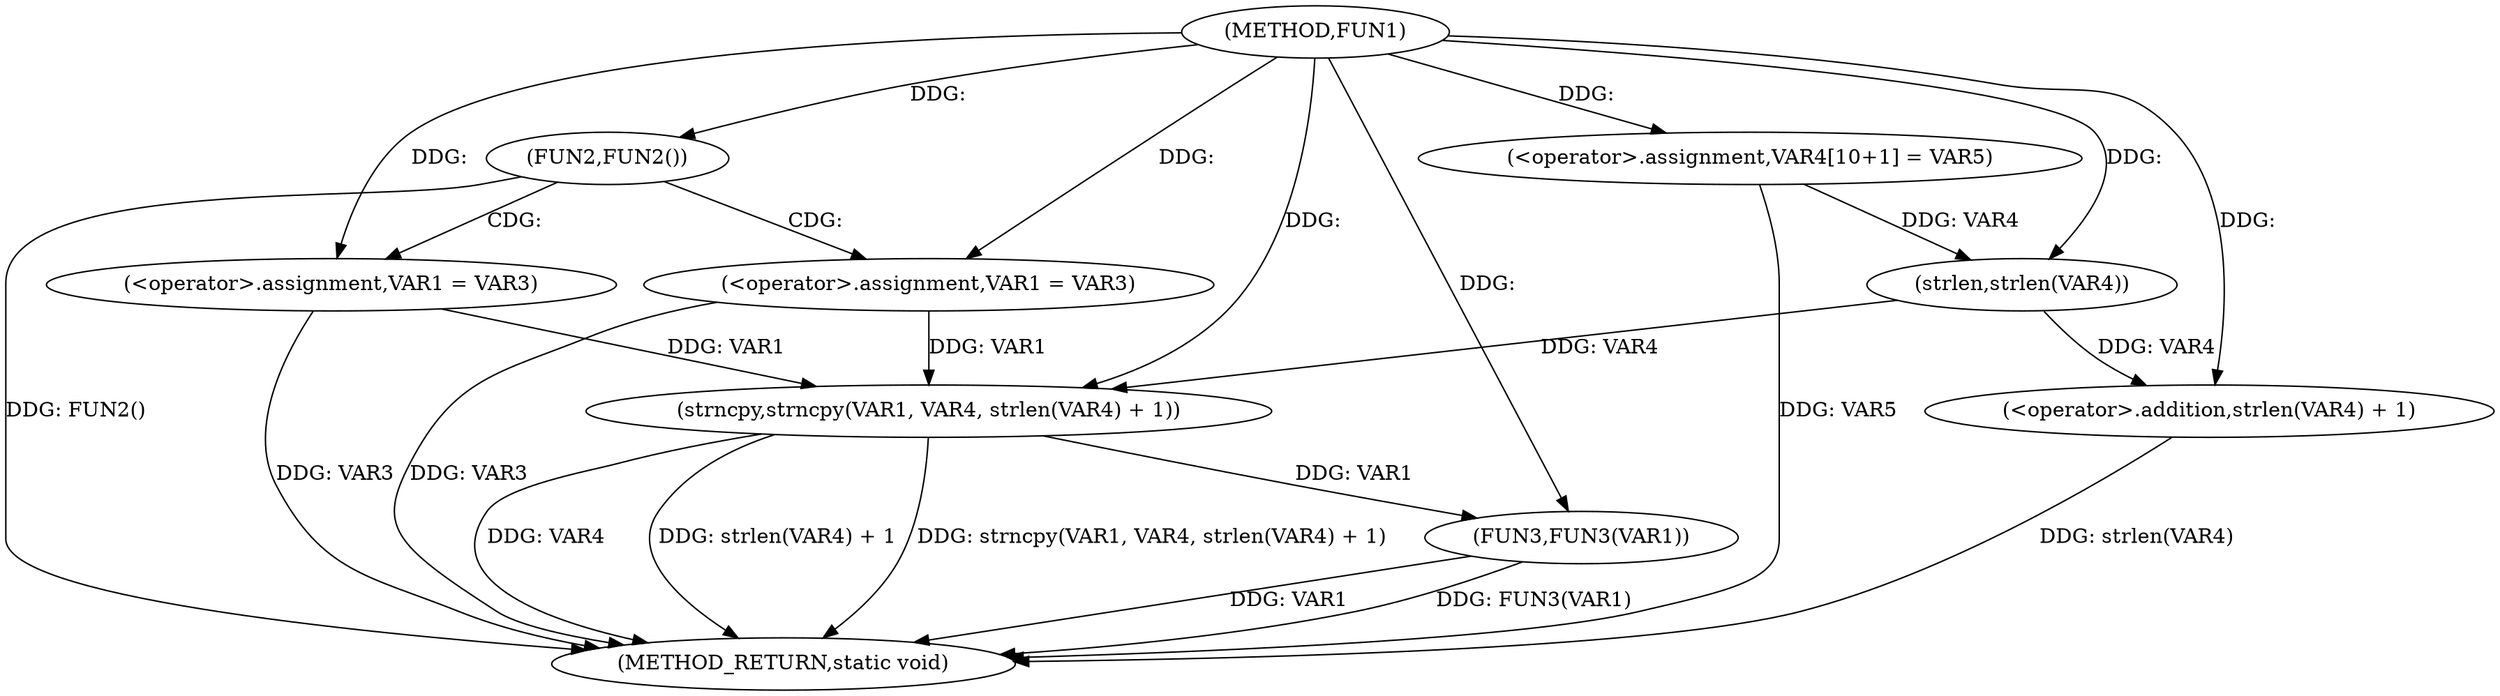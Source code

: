 digraph FUN1 {  
"1000100" [label = "(METHOD,FUN1)" ]
"1000130" [label = "(METHOD_RETURN,static void)" ]
"1000106" [label = "(FUN2,FUN2())" ]
"1000108" [label = "(<operator>.assignment,VAR1 = VAR3)" ]
"1000113" [label = "(<operator>.assignment,VAR1 = VAR3)" ]
"1000118" [label = "(<operator>.assignment,VAR4[10+1] = VAR5)" ]
"1000121" [label = "(strncpy,strncpy(VAR1, VAR4, strlen(VAR4) + 1))" ]
"1000124" [label = "(<operator>.addition,strlen(VAR4) + 1)" ]
"1000125" [label = "(strlen,strlen(VAR4))" ]
"1000128" [label = "(FUN3,FUN3(VAR1))" ]
  "1000124" -> "1000130"  [ label = "DDG: strlen(VAR4)"] 
  "1000121" -> "1000130"  [ label = "DDG: VAR4"] 
  "1000128" -> "1000130"  [ label = "DDG: VAR1"] 
  "1000128" -> "1000130"  [ label = "DDG: FUN3(VAR1)"] 
  "1000106" -> "1000130"  [ label = "DDG: FUN2()"] 
  "1000121" -> "1000130"  [ label = "DDG: strlen(VAR4) + 1"] 
  "1000113" -> "1000130"  [ label = "DDG: VAR3"] 
  "1000121" -> "1000130"  [ label = "DDG: strncpy(VAR1, VAR4, strlen(VAR4) + 1)"] 
  "1000108" -> "1000130"  [ label = "DDG: VAR3"] 
  "1000118" -> "1000130"  [ label = "DDG: VAR5"] 
  "1000100" -> "1000106"  [ label = "DDG: "] 
  "1000100" -> "1000108"  [ label = "DDG: "] 
  "1000100" -> "1000113"  [ label = "DDG: "] 
  "1000100" -> "1000118"  [ label = "DDG: "] 
  "1000113" -> "1000121"  [ label = "DDG: VAR1"] 
  "1000108" -> "1000121"  [ label = "DDG: VAR1"] 
  "1000100" -> "1000121"  [ label = "DDG: "] 
  "1000125" -> "1000121"  [ label = "DDG: VAR4"] 
  "1000125" -> "1000124"  [ label = "DDG: VAR4"] 
  "1000118" -> "1000125"  [ label = "DDG: VAR4"] 
  "1000100" -> "1000125"  [ label = "DDG: "] 
  "1000100" -> "1000124"  [ label = "DDG: "] 
  "1000121" -> "1000128"  [ label = "DDG: VAR1"] 
  "1000100" -> "1000128"  [ label = "DDG: "] 
  "1000106" -> "1000108"  [ label = "CDG: "] 
  "1000106" -> "1000113"  [ label = "CDG: "] 
}
